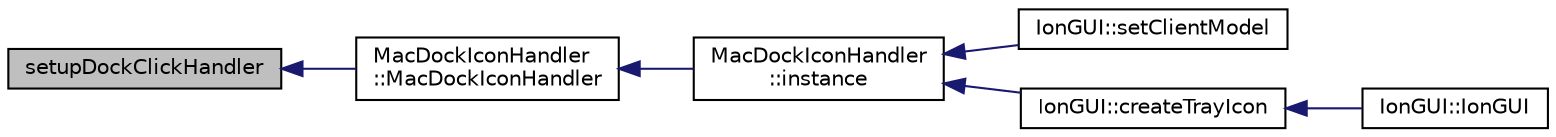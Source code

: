 digraph "setupDockClickHandler"
{
  edge [fontname="Helvetica",fontsize="10",labelfontname="Helvetica",labelfontsize="10"];
  node [fontname="Helvetica",fontsize="10",shape=record];
  rankdir="LR";
  Node19 [label="setupDockClickHandler",height=0.2,width=0.4,color="black", fillcolor="grey75", style="filled", fontcolor="black"];
  Node19 -> Node20 [dir="back",color="midnightblue",fontsize="10",style="solid",fontname="Helvetica"];
  Node20 [label="MacDockIconHandler\l::MacDockIconHandler",height=0.2,width=0.4,color="black", fillcolor="white", style="filled",URL="$d7/dcd/class_mac_dock_icon_handler.html#ab44913b8dabec96186b74bc6f6896c46"];
  Node20 -> Node21 [dir="back",color="midnightblue",fontsize="10",style="solid",fontname="Helvetica"];
  Node21 [label="MacDockIconHandler\l::instance",height=0.2,width=0.4,color="black", fillcolor="white", style="filled",URL="$d7/dcd/class_mac_dock_icon_handler.html#afd3ef7126d0b6ef02eaf85e5455fe6f4"];
  Node21 -> Node22 [dir="back",color="midnightblue",fontsize="10",style="solid",fontname="Helvetica"];
  Node22 [label="IonGUI::setClientModel",height=0.2,width=0.4,color="black", fillcolor="white", style="filled",URL="$dc/d0b/class_ion_g_u_i.html#aee0c583c834ce4f4c598c29db83b0680",tooltip="Set the client model. "];
  Node21 -> Node23 [dir="back",color="midnightblue",fontsize="10",style="solid",fontname="Helvetica"];
  Node23 [label="IonGUI::createTrayIcon",height=0.2,width=0.4,color="black", fillcolor="white", style="filled",URL="$dc/d0b/class_ion_g_u_i.html#ab2a52ae1062ead1fd597d1ef4a362c72",tooltip="Create system tray (notification) icon. "];
  Node23 -> Node24 [dir="back",color="midnightblue",fontsize="10",style="solid",fontname="Helvetica"];
  Node24 [label="IonGUI::IonGUI",height=0.2,width=0.4,color="black", fillcolor="white", style="filled",URL="$dc/d0b/class_ion_g_u_i.html#ad0e22e4901b039bcc987ef0328c8c5d4"];
}
